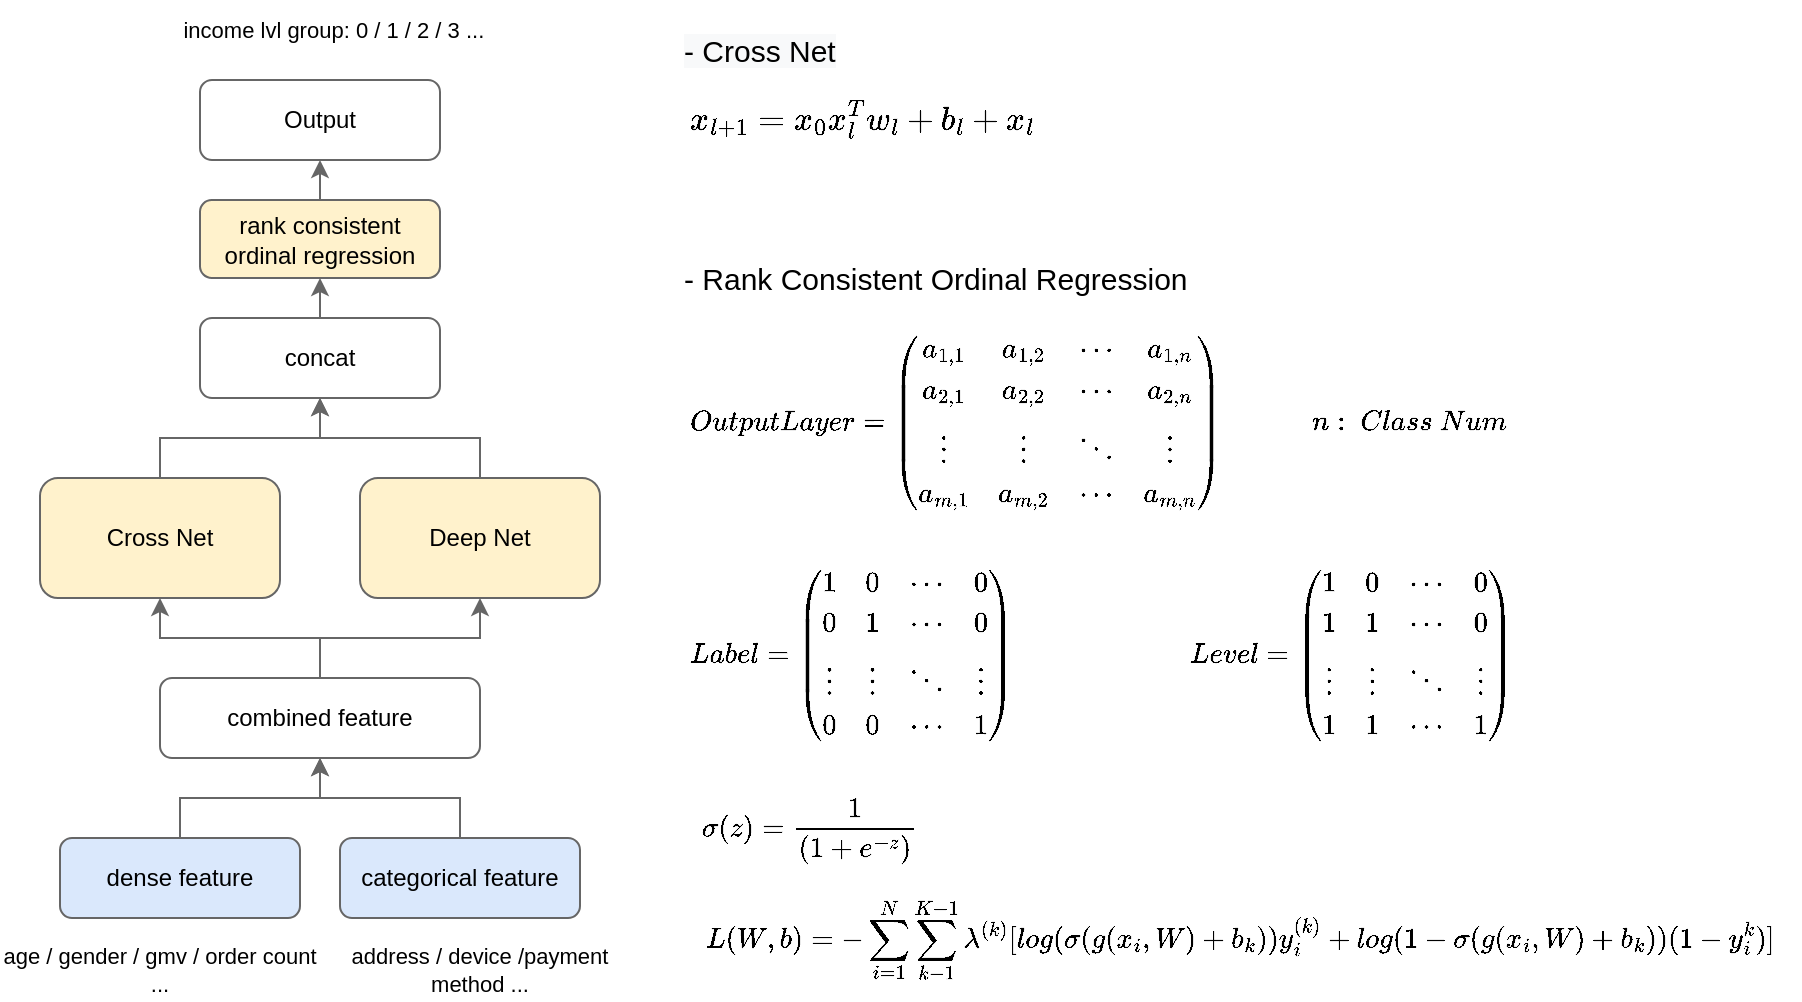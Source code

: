 <mxfile version="16.0.0" type="device"><diagram id="eeehb-zcYk2BQw4agaXl" name="Page-1"><mxGraphModel dx="1144" dy="665" grid="1" gridSize="10" guides="1" tooltips="1" connect="1" arrows="1" fold="0" page="1" pageScale="1" pageWidth="826" pageHeight="1169" background="none" math="1" shadow="0"><root><mxCell id="0"/><mxCell id="1" parent="0"/><mxCell id="2" value="$$OutputLayer =&lt;br&gt; \begin{pmatrix}&lt;br&gt;  a_{1,1} &amp;amp; a_{1,2} &amp;amp; \cdots &amp;amp; a_{1,n} \\&lt;br&gt;  a_{2,1} &amp;amp; a_{2,2} &amp;amp; \cdots &amp;amp; a_{2,n} \\&lt;br&gt;  \vdots  &amp;amp; \vdots  &amp;amp; \ddots &amp;amp; \vdots  \\&lt;br&gt;  a_{m,1} &amp;amp; a_{m,2} &amp;amp; \cdots &amp;amp; a_{m,n}&lt;br&gt; \end{pmatrix}$$" style="text;html=1;spacing=5;spacingTop=-10;whiteSpace=wrap;overflow=hidden;fillColor=none;strokeColor=none;shadow=0;rounded=0;verticalAlign=middle" parent="1" vertex="1"><mxGeometry x="400" y="260" width="340" height="102" as="geometry"/></mxCell><mxCell id="DrxGHPqzpn5mAEqIfefJ-18" value="$$Level =&lt;br&gt; \begin{pmatrix}&lt;br&gt;1 &amp;amp; 0 &amp;amp; \cdots &amp;amp; 0 \\&lt;br&gt;1 &amp;amp; 1 &amp;amp; \cdots &amp;amp; 0 \\&lt;br&gt;  \vdots  &amp;amp; \vdots  &amp;amp; \ddots &amp;amp; \vdots  \\&lt;br&gt;1 &amp;amp; 1 &amp;amp; \cdots &amp;amp; 1&lt;br&gt; \end{pmatrix}$$" style="text;html=1;spacing=5;spacingTop=-10;whiteSpace=wrap;overflow=hidden;fillColor=none;strokeColor=none;shadow=0;rounded=0;verticalAlign=middle" parent="1" vertex="1"><mxGeometry x="650" y="377" width="220" height="102" as="geometry"/></mxCell><mxCell id="DrxGHPqzpn5mAEqIfefJ-19" value="$$ n:\ Class\ Num $$" style="text;html=1;strokeColor=none;fillColor=none;align=center;verticalAlign=middle;whiteSpace=wrap;rounded=0;" parent="1" vertex="1"><mxGeometry x="640" y="271" width="250" height="80" as="geometry"/></mxCell><mxCell id="DrxGHPqzpn5mAEqIfefJ-20" value="$$L(W,b)=-\sum_{i=1}^{N}\sum_{k-1}^{K-1}\lambda^{(k)}[log(\sigma(g(x_i,W)+b_k))y_i^{(k)} + log(1-\sigma(g(x_i,W)+b_k))(1-y_i^{k})]$$" style="text;html=1;strokeColor=none;fillColor=none;align=center;verticalAlign=middle;whiteSpace=wrap;rounded=0;" parent="1" vertex="1"><mxGeometry x="400" y="555" width="560" height="30" as="geometry"/></mxCell><mxCell id="DrxGHPqzpn5mAEqIfefJ-21" value="$$\sigma(z)=\frac{1}{(1+e^{-z})}$$" style="text;html=1;strokeColor=none;fillColor=none;align=center;verticalAlign=middle;whiteSpace=wrap;rounded=0;" parent="1" vertex="1"><mxGeometry x="400" y="500" width="130" height="30" as="geometry"/></mxCell><mxCell id="DrxGHPqzpn5mAEqIfefJ-22" value="$$Label =&lt;br&gt; \begin{pmatrix}&lt;br&gt;1 &amp;amp; 0 &amp;amp; \cdots &amp;amp; 0 \\&lt;br&gt;0 &amp;amp; 1 &amp;amp; \cdots &amp;amp; 0 \\&lt;br&gt;  \vdots  &amp;amp; \vdots  &amp;amp; \ddots &amp;amp; \vdots  \\&lt;br&gt;0 &amp;amp; 0 &amp;amp; \cdots &amp;amp; 1&lt;br&gt; \end{pmatrix}$$" style="text;html=1;spacing=5;spacingTop=-10;whiteSpace=wrap;overflow=hidden;fillColor=none;strokeColor=none;shadow=0;rounded=0;verticalAlign=middle" parent="1" vertex="1"><mxGeometry x="400" y="377" width="220" height="102" as="geometry"/></mxCell><mxCell id="Y92Fr9HdTLJCSYwUcovX-9" style="edgeStyle=orthogonalEdgeStyle;rounded=0;orthogonalLoop=1;jettySize=auto;html=1;exitX=0.5;exitY=0;exitDx=0;exitDy=0;entryX=0.5;entryY=1;entryDx=0;entryDy=0;strokeColor=#666666;" edge="1" parent="1" source="Y92Fr9HdTLJCSYwUcovX-2" target="Y92Fr9HdTLJCSYwUcovX-6"><mxGeometry relative="1" as="geometry"/></mxCell><mxCell id="Y92Fr9HdTLJCSYwUcovX-2" value="dense feature" style="rounded=1;whiteSpace=wrap;html=1;fillColor=#dae8fc;strokeColor=#666666;" vertex="1" parent="1"><mxGeometry x="90" y="519" width="120" height="40" as="geometry"/></mxCell><mxCell id="Y92Fr9HdTLJCSYwUcovX-10" style="edgeStyle=orthogonalEdgeStyle;rounded=0;orthogonalLoop=1;jettySize=auto;html=1;exitX=0.5;exitY=0;exitDx=0;exitDy=0;entryX=0.5;entryY=1;entryDx=0;entryDy=0;strokeColor=#666666;" edge="1" parent="1" source="Y92Fr9HdTLJCSYwUcovX-3" target="Y92Fr9HdTLJCSYwUcovX-6"><mxGeometry relative="1" as="geometry"/></mxCell><mxCell id="Y92Fr9HdTLJCSYwUcovX-3" value="categorical feature" style="rounded=1;whiteSpace=wrap;html=1;fillColor=#dae8fc;strokeColor=#666666;" vertex="1" parent="1"><mxGeometry x="230" y="519" width="120" height="40" as="geometry"/></mxCell><mxCell id="Y92Fr9HdTLJCSYwUcovX-16" style="edgeStyle=orthogonalEdgeStyle;rounded=0;orthogonalLoop=1;jettySize=auto;html=1;exitX=0.5;exitY=0;exitDx=0;exitDy=0;entryX=0.5;entryY=1;entryDx=0;entryDy=0;strokeColor=#666666;" edge="1" parent="1" source="Y92Fr9HdTLJCSYwUcovX-4" target="Y92Fr9HdTLJCSYwUcovX-15"><mxGeometry relative="1" as="geometry"/></mxCell><mxCell id="Y92Fr9HdTLJCSYwUcovX-4" value="Cross Net" style="rounded=1;whiteSpace=wrap;html=1;fillColor=#fff2cc;strokeColor=#666666;" vertex="1" parent="1"><mxGeometry x="80" y="339" width="120" height="60" as="geometry"/></mxCell><mxCell id="Y92Fr9HdTLJCSYwUcovX-17" style="edgeStyle=orthogonalEdgeStyle;rounded=0;orthogonalLoop=1;jettySize=auto;html=1;exitX=0.5;exitY=0;exitDx=0;exitDy=0;entryX=0.5;entryY=1;entryDx=0;entryDy=0;strokeColor=#666666;" edge="1" parent="1" source="Y92Fr9HdTLJCSYwUcovX-5" target="Y92Fr9HdTLJCSYwUcovX-15"><mxGeometry relative="1" as="geometry"/></mxCell><mxCell id="Y92Fr9HdTLJCSYwUcovX-5" value="Deep Net" style="rounded=1;whiteSpace=wrap;html=1;strokeColor=#666666;fillColor=#fff2cc;" vertex="1" parent="1"><mxGeometry x="240" y="339" width="120" height="60" as="geometry"/></mxCell><mxCell id="Y92Fr9HdTLJCSYwUcovX-7" style="edgeStyle=orthogonalEdgeStyle;rounded=0;orthogonalLoop=1;jettySize=auto;html=1;exitX=0.5;exitY=0;exitDx=0;exitDy=0;entryX=0.5;entryY=1;entryDx=0;entryDy=0;strokeColor=#666666;" edge="1" parent="1" source="Y92Fr9HdTLJCSYwUcovX-6" target="Y92Fr9HdTLJCSYwUcovX-4"><mxGeometry relative="1" as="geometry"/></mxCell><mxCell id="Y92Fr9HdTLJCSYwUcovX-8" style="edgeStyle=orthogonalEdgeStyle;rounded=0;orthogonalLoop=1;jettySize=auto;html=1;exitX=0.5;exitY=0;exitDx=0;exitDy=0;entryX=0.5;entryY=1;entryDx=0;entryDy=0;strokeColor=#666666;" edge="1" parent="1" source="Y92Fr9HdTLJCSYwUcovX-6" target="Y92Fr9HdTLJCSYwUcovX-5"><mxGeometry relative="1" as="geometry"/></mxCell><mxCell id="Y92Fr9HdTLJCSYwUcovX-6" value="combined feature" style="rounded=1;whiteSpace=wrap;html=1;strokeColor=#666666;" vertex="1" parent="1"><mxGeometry x="140" y="439" width="160" height="40" as="geometry"/></mxCell><mxCell id="Y92Fr9HdTLJCSYwUcovX-19" style="edgeStyle=orthogonalEdgeStyle;rounded=0;orthogonalLoop=1;jettySize=auto;html=1;exitX=0.5;exitY=0;exitDx=0;exitDy=0;entryX=0.5;entryY=1;entryDx=0;entryDy=0;strokeColor=#666666;" edge="1" parent="1" source="Y92Fr9HdTLJCSYwUcovX-11" target="Y92Fr9HdTLJCSYwUcovX-14"><mxGeometry relative="1" as="geometry"/></mxCell><mxCell id="Y92Fr9HdTLJCSYwUcovX-11" value="rank consistent ordinal regression" style="rounded=1;whiteSpace=wrap;html=1;fillColor=#fff2cc;strokeColor=#666666;" vertex="1" parent="1"><mxGeometry x="160" y="200" width="120" height="39" as="geometry"/></mxCell><mxCell id="Y92Fr9HdTLJCSYwUcovX-14" value="Output" style="rounded=1;whiteSpace=wrap;html=1;strokeColor=#666666;" vertex="1" parent="1"><mxGeometry x="160" y="140" width="120" height="40" as="geometry"/></mxCell><mxCell id="Y92Fr9HdTLJCSYwUcovX-18" style="edgeStyle=orthogonalEdgeStyle;rounded=0;orthogonalLoop=1;jettySize=auto;html=1;exitX=0.5;exitY=0;exitDx=0;exitDy=0;entryX=0.5;entryY=1;entryDx=0;entryDy=0;strokeColor=#666666;" edge="1" parent="1" source="Y92Fr9HdTLJCSYwUcovX-15" target="Y92Fr9HdTLJCSYwUcovX-11"><mxGeometry relative="1" as="geometry"/></mxCell><mxCell id="Y92Fr9HdTLJCSYwUcovX-15" value="concat" style="rounded=1;whiteSpace=wrap;html=1;strokeColor=#666666;" vertex="1" parent="1"><mxGeometry x="160" y="259" width="120" height="40" as="geometry"/></mxCell><mxCell id="Y92Fr9HdTLJCSYwUcovX-20" value="- Rank Consistent Ordinal Regression" style="text;html=1;strokeColor=none;fillColor=none;align=left;verticalAlign=middle;whiteSpace=wrap;rounded=0;fontStyle=0;fontSize=15;" vertex="1" parent="1"><mxGeometry x="400" y="219" width="290" height="40" as="geometry"/></mxCell><mxCell id="Y92Fr9HdTLJCSYwUcovX-22" value="age / gender / gmv / order count ..." style="text;html=1;strokeColor=none;fillColor=none;align=center;verticalAlign=middle;whiteSpace=wrap;rounded=0;fontSize=11;" vertex="1" parent="1"><mxGeometry x="60" y="570" width="160" height="30" as="geometry"/></mxCell><mxCell id="Y92Fr9HdTLJCSYwUcovX-24" value="address / device /payment method ..." style="text;html=1;strokeColor=none;fillColor=none;align=center;verticalAlign=middle;whiteSpace=wrap;rounded=0;fontSize=11;" vertex="1" parent="1"><mxGeometry x="220" y="570" width="160" height="30" as="geometry"/></mxCell><mxCell id="Y92Fr9HdTLJCSYwUcovX-26" value="&lt;font style=&quot;font-size: 14px&quot;&gt;$$x_{l+1}=x_{0}x_{l}^{T}w_l+b_l+x_l$$&lt;/font&gt;" style="text;html=1;spacing=5;spacingTop=-10;whiteSpace=wrap;overflow=hidden;fillColor=none;strokeColor=none;shadow=0;rounded=0;verticalAlign=middle" vertex="1" parent="1"><mxGeometry x="400" y="140" width="340" height="40" as="geometry"/></mxCell><mxCell id="Y92Fr9HdTLJCSYwUcovX-27" value="&lt;span style=&quot;color: rgb(0 , 0 , 0) ; font-family: &amp;#34;helvetica&amp;#34; ; font-size: 15px ; font-style: normal ; font-weight: 400 ; letter-spacing: normal ; text-align: left ; text-indent: 0px ; text-transform: none ; word-spacing: 0px ; background-color: rgb(248 , 249 , 250) ; display: inline ; float: none&quot;&gt;- Cross Net&lt;/span&gt;" style="text;whiteSpace=wrap;html=1;fontSize=11;" vertex="1" parent="1"><mxGeometry x="400" y="110" width="270" height="30" as="geometry"/></mxCell><mxCell id="Y92Fr9HdTLJCSYwUcovX-28" value="income lvl group: 0 / 1 / 2 / 3 ...&amp;nbsp;&amp;nbsp;" style="text;html=1;strokeColor=none;fillColor=none;align=center;verticalAlign=middle;whiteSpace=wrap;rounded=0;fontSize=11;" vertex="1" parent="1"><mxGeometry x="90" y="100" width="280" height="30" as="geometry"/></mxCell></root></mxGraphModel></diagram></mxfile>